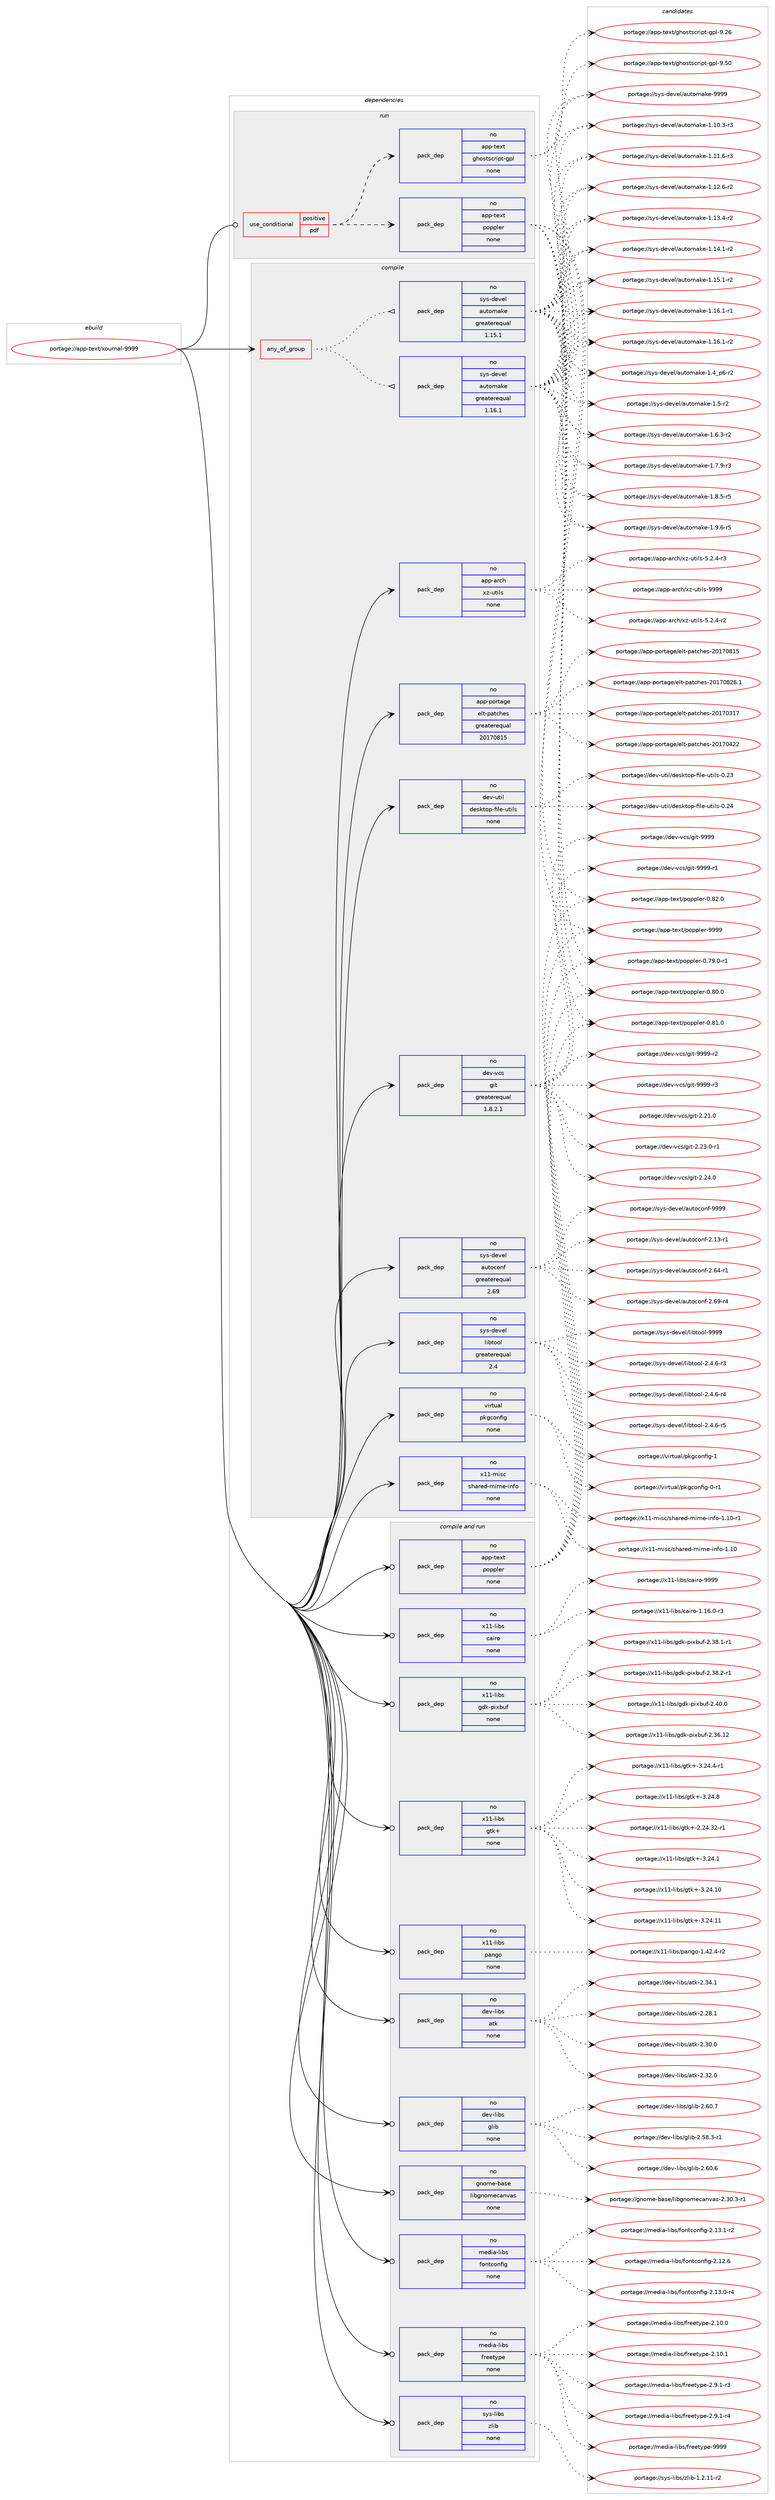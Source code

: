 digraph prolog {

# *************
# Graph options
# *************

newrank=true;
concentrate=true;
compound=true;
graph [rankdir=LR,fontname=Helvetica,fontsize=10,ranksep=1.5];#, ranksep=2.5, nodesep=0.2];
edge  [arrowhead=vee];
node  [fontname=Helvetica,fontsize=10];

# **********
# The ebuild
# **********

subgraph cluster_leftcol {
color=gray;
rank=same;
label=<<i>ebuild</i>>;
id [label="portage://app-text/xournal-9999", color=red, width=4, href="../app-text/xournal-9999.svg"];
}

# ****************
# The dependencies
# ****************

subgraph cluster_midcol {
color=gray;
label=<<i>dependencies</i>>;
subgraph cluster_compile {
fillcolor="#eeeeee";
style=filled;
label=<<i>compile</i>>;
subgraph any821 {
dependency48870 [label=<<TABLE BORDER="0" CELLBORDER="1" CELLSPACING="0" CELLPADDING="4"><TR><TD CELLPADDING="10">any_of_group</TD></TR></TABLE>>, shape=none, color=red];subgraph pack36369 {
dependency48871 [label=<<TABLE BORDER="0" CELLBORDER="1" CELLSPACING="0" CELLPADDING="4" WIDTH="220"><TR><TD ROWSPAN="6" CELLPADDING="30">pack_dep</TD></TR><TR><TD WIDTH="110">no</TD></TR><TR><TD>sys-devel</TD></TR><TR><TD>automake</TD></TR><TR><TD>greaterequal</TD></TR><TR><TD>1.16.1</TD></TR></TABLE>>, shape=none, color=blue];
}
dependency48870:e -> dependency48871:w [weight=20,style="dotted",arrowhead="oinv"];
subgraph pack36370 {
dependency48872 [label=<<TABLE BORDER="0" CELLBORDER="1" CELLSPACING="0" CELLPADDING="4" WIDTH="220"><TR><TD ROWSPAN="6" CELLPADDING="30">pack_dep</TD></TR><TR><TD WIDTH="110">no</TD></TR><TR><TD>sys-devel</TD></TR><TR><TD>automake</TD></TR><TR><TD>greaterequal</TD></TR><TR><TD>1.15.1</TD></TR></TABLE>>, shape=none, color=blue];
}
dependency48870:e -> dependency48872:w [weight=20,style="dotted",arrowhead="oinv"];
}
id:e -> dependency48870:w [weight=20,style="solid",arrowhead="vee"];
subgraph pack36371 {
dependency48873 [label=<<TABLE BORDER="0" CELLBORDER="1" CELLSPACING="0" CELLPADDING="4" WIDTH="220"><TR><TD ROWSPAN="6" CELLPADDING="30">pack_dep</TD></TR><TR><TD WIDTH="110">no</TD></TR><TR><TD>app-arch</TD></TR><TR><TD>xz-utils</TD></TR><TR><TD>none</TD></TR><TR><TD></TD></TR></TABLE>>, shape=none, color=blue];
}
id:e -> dependency48873:w [weight=20,style="solid",arrowhead="vee"];
subgraph pack36372 {
dependency48874 [label=<<TABLE BORDER="0" CELLBORDER="1" CELLSPACING="0" CELLPADDING="4" WIDTH="220"><TR><TD ROWSPAN="6" CELLPADDING="30">pack_dep</TD></TR><TR><TD WIDTH="110">no</TD></TR><TR><TD>app-portage</TD></TR><TR><TD>elt-patches</TD></TR><TR><TD>greaterequal</TD></TR><TR><TD>20170815</TD></TR></TABLE>>, shape=none, color=blue];
}
id:e -> dependency48874:w [weight=20,style="solid",arrowhead="vee"];
subgraph pack36373 {
dependency48875 [label=<<TABLE BORDER="0" CELLBORDER="1" CELLSPACING="0" CELLPADDING="4" WIDTH="220"><TR><TD ROWSPAN="6" CELLPADDING="30">pack_dep</TD></TR><TR><TD WIDTH="110">no</TD></TR><TR><TD>dev-util</TD></TR><TR><TD>desktop-file-utils</TD></TR><TR><TD>none</TD></TR><TR><TD></TD></TR></TABLE>>, shape=none, color=blue];
}
id:e -> dependency48875:w [weight=20,style="solid",arrowhead="vee"];
subgraph pack36374 {
dependency48876 [label=<<TABLE BORDER="0" CELLBORDER="1" CELLSPACING="0" CELLPADDING="4" WIDTH="220"><TR><TD ROWSPAN="6" CELLPADDING="30">pack_dep</TD></TR><TR><TD WIDTH="110">no</TD></TR><TR><TD>dev-vcs</TD></TR><TR><TD>git</TD></TR><TR><TD>greaterequal</TD></TR><TR><TD>1.8.2.1</TD></TR></TABLE>>, shape=none, color=blue];
}
id:e -> dependency48876:w [weight=20,style="solid",arrowhead="vee"];
subgraph pack36375 {
dependency48877 [label=<<TABLE BORDER="0" CELLBORDER="1" CELLSPACING="0" CELLPADDING="4" WIDTH="220"><TR><TD ROWSPAN="6" CELLPADDING="30">pack_dep</TD></TR><TR><TD WIDTH="110">no</TD></TR><TR><TD>sys-devel</TD></TR><TR><TD>autoconf</TD></TR><TR><TD>greaterequal</TD></TR><TR><TD>2.69</TD></TR></TABLE>>, shape=none, color=blue];
}
id:e -> dependency48877:w [weight=20,style="solid",arrowhead="vee"];
subgraph pack36376 {
dependency48878 [label=<<TABLE BORDER="0" CELLBORDER="1" CELLSPACING="0" CELLPADDING="4" WIDTH="220"><TR><TD ROWSPAN="6" CELLPADDING="30">pack_dep</TD></TR><TR><TD WIDTH="110">no</TD></TR><TR><TD>sys-devel</TD></TR><TR><TD>libtool</TD></TR><TR><TD>greaterequal</TD></TR><TR><TD>2.4</TD></TR></TABLE>>, shape=none, color=blue];
}
id:e -> dependency48878:w [weight=20,style="solid",arrowhead="vee"];
subgraph pack36377 {
dependency48879 [label=<<TABLE BORDER="0" CELLBORDER="1" CELLSPACING="0" CELLPADDING="4" WIDTH="220"><TR><TD ROWSPAN="6" CELLPADDING="30">pack_dep</TD></TR><TR><TD WIDTH="110">no</TD></TR><TR><TD>virtual</TD></TR><TR><TD>pkgconfig</TD></TR><TR><TD>none</TD></TR><TR><TD></TD></TR></TABLE>>, shape=none, color=blue];
}
id:e -> dependency48879:w [weight=20,style="solid",arrowhead="vee"];
subgraph pack36378 {
dependency48880 [label=<<TABLE BORDER="0" CELLBORDER="1" CELLSPACING="0" CELLPADDING="4" WIDTH="220"><TR><TD ROWSPAN="6" CELLPADDING="30">pack_dep</TD></TR><TR><TD WIDTH="110">no</TD></TR><TR><TD>x11-misc</TD></TR><TR><TD>shared-mime-info</TD></TR><TR><TD>none</TD></TR><TR><TD></TD></TR></TABLE>>, shape=none, color=blue];
}
id:e -> dependency48880:w [weight=20,style="solid",arrowhead="vee"];
}
subgraph cluster_compileandrun {
fillcolor="#eeeeee";
style=filled;
label=<<i>compile and run</i>>;
subgraph pack36379 {
dependency48881 [label=<<TABLE BORDER="0" CELLBORDER="1" CELLSPACING="0" CELLPADDING="4" WIDTH="220"><TR><TD ROWSPAN="6" CELLPADDING="30">pack_dep</TD></TR><TR><TD WIDTH="110">no</TD></TR><TR><TD>app-text</TD></TR><TR><TD>poppler</TD></TR><TR><TD>none</TD></TR><TR><TD></TD></TR></TABLE>>, shape=none, color=blue];
}
id:e -> dependency48881:w [weight=20,style="solid",arrowhead="odotvee"];
subgraph pack36380 {
dependency48882 [label=<<TABLE BORDER="0" CELLBORDER="1" CELLSPACING="0" CELLPADDING="4" WIDTH="220"><TR><TD ROWSPAN="6" CELLPADDING="30">pack_dep</TD></TR><TR><TD WIDTH="110">no</TD></TR><TR><TD>dev-libs</TD></TR><TR><TD>atk</TD></TR><TR><TD>none</TD></TR><TR><TD></TD></TR></TABLE>>, shape=none, color=blue];
}
id:e -> dependency48882:w [weight=20,style="solid",arrowhead="odotvee"];
subgraph pack36381 {
dependency48883 [label=<<TABLE BORDER="0" CELLBORDER="1" CELLSPACING="0" CELLPADDING="4" WIDTH="220"><TR><TD ROWSPAN="6" CELLPADDING="30">pack_dep</TD></TR><TR><TD WIDTH="110">no</TD></TR><TR><TD>dev-libs</TD></TR><TR><TD>glib</TD></TR><TR><TD>none</TD></TR><TR><TD></TD></TR></TABLE>>, shape=none, color=blue];
}
id:e -> dependency48883:w [weight=20,style="solid",arrowhead="odotvee"];
subgraph pack36382 {
dependency48884 [label=<<TABLE BORDER="0" CELLBORDER="1" CELLSPACING="0" CELLPADDING="4" WIDTH="220"><TR><TD ROWSPAN="6" CELLPADDING="30">pack_dep</TD></TR><TR><TD WIDTH="110">no</TD></TR><TR><TD>gnome-base</TD></TR><TR><TD>libgnomecanvas</TD></TR><TR><TD>none</TD></TR><TR><TD></TD></TR></TABLE>>, shape=none, color=blue];
}
id:e -> dependency48884:w [weight=20,style="solid",arrowhead="odotvee"];
subgraph pack36383 {
dependency48885 [label=<<TABLE BORDER="0" CELLBORDER="1" CELLSPACING="0" CELLPADDING="4" WIDTH="220"><TR><TD ROWSPAN="6" CELLPADDING="30">pack_dep</TD></TR><TR><TD WIDTH="110">no</TD></TR><TR><TD>media-libs</TD></TR><TR><TD>fontconfig</TD></TR><TR><TD>none</TD></TR><TR><TD></TD></TR></TABLE>>, shape=none, color=blue];
}
id:e -> dependency48885:w [weight=20,style="solid",arrowhead="odotvee"];
subgraph pack36384 {
dependency48886 [label=<<TABLE BORDER="0" CELLBORDER="1" CELLSPACING="0" CELLPADDING="4" WIDTH="220"><TR><TD ROWSPAN="6" CELLPADDING="30">pack_dep</TD></TR><TR><TD WIDTH="110">no</TD></TR><TR><TD>media-libs</TD></TR><TR><TD>freetype</TD></TR><TR><TD>none</TD></TR><TR><TD></TD></TR></TABLE>>, shape=none, color=blue];
}
id:e -> dependency48886:w [weight=20,style="solid",arrowhead="odotvee"];
subgraph pack36385 {
dependency48887 [label=<<TABLE BORDER="0" CELLBORDER="1" CELLSPACING="0" CELLPADDING="4" WIDTH="220"><TR><TD ROWSPAN="6" CELLPADDING="30">pack_dep</TD></TR><TR><TD WIDTH="110">no</TD></TR><TR><TD>sys-libs</TD></TR><TR><TD>zlib</TD></TR><TR><TD>none</TD></TR><TR><TD></TD></TR></TABLE>>, shape=none, color=blue];
}
id:e -> dependency48887:w [weight=20,style="solid",arrowhead="odotvee"];
subgraph pack36386 {
dependency48888 [label=<<TABLE BORDER="0" CELLBORDER="1" CELLSPACING="0" CELLPADDING="4" WIDTH="220"><TR><TD ROWSPAN="6" CELLPADDING="30">pack_dep</TD></TR><TR><TD WIDTH="110">no</TD></TR><TR><TD>x11-libs</TD></TR><TR><TD>cairo</TD></TR><TR><TD>none</TD></TR><TR><TD></TD></TR></TABLE>>, shape=none, color=blue];
}
id:e -> dependency48888:w [weight=20,style="solid",arrowhead="odotvee"];
subgraph pack36387 {
dependency48889 [label=<<TABLE BORDER="0" CELLBORDER="1" CELLSPACING="0" CELLPADDING="4" WIDTH="220"><TR><TD ROWSPAN="6" CELLPADDING="30">pack_dep</TD></TR><TR><TD WIDTH="110">no</TD></TR><TR><TD>x11-libs</TD></TR><TR><TD>gdk-pixbuf</TD></TR><TR><TD>none</TD></TR><TR><TD></TD></TR></TABLE>>, shape=none, color=blue];
}
id:e -> dependency48889:w [weight=20,style="solid",arrowhead="odotvee"];
subgraph pack36388 {
dependency48890 [label=<<TABLE BORDER="0" CELLBORDER="1" CELLSPACING="0" CELLPADDING="4" WIDTH="220"><TR><TD ROWSPAN="6" CELLPADDING="30">pack_dep</TD></TR><TR><TD WIDTH="110">no</TD></TR><TR><TD>x11-libs</TD></TR><TR><TD>gtk+</TD></TR><TR><TD>none</TD></TR><TR><TD></TD></TR></TABLE>>, shape=none, color=blue];
}
id:e -> dependency48890:w [weight=20,style="solid",arrowhead="odotvee"];
subgraph pack36389 {
dependency48891 [label=<<TABLE BORDER="0" CELLBORDER="1" CELLSPACING="0" CELLPADDING="4" WIDTH="220"><TR><TD ROWSPAN="6" CELLPADDING="30">pack_dep</TD></TR><TR><TD WIDTH="110">no</TD></TR><TR><TD>x11-libs</TD></TR><TR><TD>pango</TD></TR><TR><TD>none</TD></TR><TR><TD></TD></TR></TABLE>>, shape=none, color=blue];
}
id:e -> dependency48891:w [weight=20,style="solid",arrowhead="odotvee"];
}
subgraph cluster_run {
fillcolor="#eeeeee";
style=filled;
label=<<i>run</i>>;
subgraph cond11653 {
dependency48892 [label=<<TABLE BORDER="0" CELLBORDER="1" CELLSPACING="0" CELLPADDING="4"><TR><TD ROWSPAN="3" CELLPADDING="10">use_conditional</TD></TR><TR><TD>positive</TD></TR><TR><TD>pdf</TD></TR></TABLE>>, shape=none, color=red];
subgraph pack36390 {
dependency48893 [label=<<TABLE BORDER="0" CELLBORDER="1" CELLSPACING="0" CELLPADDING="4" WIDTH="220"><TR><TD ROWSPAN="6" CELLPADDING="30">pack_dep</TD></TR><TR><TD WIDTH="110">no</TD></TR><TR><TD>app-text</TD></TR><TR><TD>poppler</TD></TR><TR><TD>none</TD></TR><TR><TD></TD></TR></TABLE>>, shape=none, color=blue];
}
dependency48892:e -> dependency48893:w [weight=20,style="dashed",arrowhead="vee"];
subgraph pack36391 {
dependency48894 [label=<<TABLE BORDER="0" CELLBORDER="1" CELLSPACING="0" CELLPADDING="4" WIDTH="220"><TR><TD ROWSPAN="6" CELLPADDING="30">pack_dep</TD></TR><TR><TD WIDTH="110">no</TD></TR><TR><TD>app-text</TD></TR><TR><TD>ghostscript-gpl</TD></TR><TR><TD>none</TD></TR><TR><TD></TD></TR></TABLE>>, shape=none, color=blue];
}
dependency48892:e -> dependency48894:w [weight=20,style="dashed",arrowhead="vee"];
}
id:e -> dependency48892:w [weight=20,style="solid",arrowhead="odot"];
}
}

# **************
# The candidates
# **************

subgraph cluster_choices {
rank=same;
color=gray;
label=<<i>candidates</i>>;

subgraph choice36369 {
color=black;
nodesep=1;
choiceportage11512111545100101118101108479711711611110997107101454946494846514511451 [label="portage://sys-devel/automake-1.10.3-r3", color=red, width=4,href="../sys-devel/automake-1.10.3-r3.svg"];
choiceportage11512111545100101118101108479711711611110997107101454946494946544511451 [label="portage://sys-devel/automake-1.11.6-r3", color=red, width=4,href="../sys-devel/automake-1.11.6-r3.svg"];
choiceportage11512111545100101118101108479711711611110997107101454946495046544511450 [label="portage://sys-devel/automake-1.12.6-r2", color=red, width=4,href="../sys-devel/automake-1.12.6-r2.svg"];
choiceportage11512111545100101118101108479711711611110997107101454946495146524511450 [label="portage://sys-devel/automake-1.13.4-r2", color=red, width=4,href="../sys-devel/automake-1.13.4-r2.svg"];
choiceportage11512111545100101118101108479711711611110997107101454946495246494511450 [label="portage://sys-devel/automake-1.14.1-r2", color=red, width=4,href="../sys-devel/automake-1.14.1-r2.svg"];
choiceportage11512111545100101118101108479711711611110997107101454946495346494511450 [label="portage://sys-devel/automake-1.15.1-r2", color=red, width=4,href="../sys-devel/automake-1.15.1-r2.svg"];
choiceportage11512111545100101118101108479711711611110997107101454946495446494511449 [label="portage://sys-devel/automake-1.16.1-r1", color=red, width=4,href="../sys-devel/automake-1.16.1-r1.svg"];
choiceportage11512111545100101118101108479711711611110997107101454946495446494511450 [label="portage://sys-devel/automake-1.16.1-r2", color=red, width=4,href="../sys-devel/automake-1.16.1-r2.svg"];
choiceportage115121115451001011181011084797117116111109971071014549465295112544511450 [label="portage://sys-devel/automake-1.4_p6-r2", color=red, width=4,href="../sys-devel/automake-1.4_p6-r2.svg"];
choiceportage11512111545100101118101108479711711611110997107101454946534511450 [label="portage://sys-devel/automake-1.5-r2", color=red, width=4,href="../sys-devel/automake-1.5-r2.svg"];
choiceportage115121115451001011181011084797117116111109971071014549465446514511450 [label="portage://sys-devel/automake-1.6.3-r2", color=red, width=4,href="../sys-devel/automake-1.6.3-r2.svg"];
choiceportage115121115451001011181011084797117116111109971071014549465546574511451 [label="portage://sys-devel/automake-1.7.9-r3", color=red, width=4,href="../sys-devel/automake-1.7.9-r3.svg"];
choiceportage115121115451001011181011084797117116111109971071014549465646534511453 [label="portage://sys-devel/automake-1.8.5-r5", color=red, width=4,href="../sys-devel/automake-1.8.5-r5.svg"];
choiceportage115121115451001011181011084797117116111109971071014549465746544511453 [label="portage://sys-devel/automake-1.9.6-r5", color=red, width=4,href="../sys-devel/automake-1.9.6-r5.svg"];
choiceportage115121115451001011181011084797117116111109971071014557575757 [label="portage://sys-devel/automake-9999", color=red, width=4,href="../sys-devel/automake-9999.svg"];
dependency48871:e -> choiceportage11512111545100101118101108479711711611110997107101454946494846514511451:w [style=dotted,weight="100"];
dependency48871:e -> choiceportage11512111545100101118101108479711711611110997107101454946494946544511451:w [style=dotted,weight="100"];
dependency48871:e -> choiceportage11512111545100101118101108479711711611110997107101454946495046544511450:w [style=dotted,weight="100"];
dependency48871:e -> choiceportage11512111545100101118101108479711711611110997107101454946495146524511450:w [style=dotted,weight="100"];
dependency48871:e -> choiceportage11512111545100101118101108479711711611110997107101454946495246494511450:w [style=dotted,weight="100"];
dependency48871:e -> choiceportage11512111545100101118101108479711711611110997107101454946495346494511450:w [style=dotted,weight="100"];
dependency48871:e -> choiceportage11512111545100101118101108479711711611110997107101454946495446494511449:w [style=dotted,weight="100"];
dependency48871:e -> choiceportage11512111545100101118101108479711711611110997107101454946495446494511450:w [style=dotted,weight="100"];
dependency48871:e -> choiceportage115121115451001011181011084797117116111109971071014549465295112544511450:w [style=dotted,weight="100"];
dependency48871:e -> choiceportage11512111545100101118101108479711711611110997107101454946534511450:w [style=dotted,weight="100"];
dependency48871:e -> choiceportage115121115451001011181011084797117116111109971071014549465446514511450:w [style=dotted,weight="100"];
dependency48871:e -> choiceportage115121115451001011181011084797117116111109971071014549465546574511451:w [style=dotted,weight="100"];
dependency48871:e -> choiceportage115121115451001011181011084797117116111109971071014549465646534511453:w [style=dotted,weight="100"];
dependency48871:e -> choiceportage115121115451001011181011084797117116111109971071014549465746544511453:w [style=dotted,weight="100"];
dependency48871:e -> choiceportage115121115451001011181011084797117116111109971071014557575757:w [style=dotted,weight="100"];
}
subgraph choice36370 {
color=black;
nodesep=1;
choiceportage11512111545100101118101108479711711611110997107101454946494846514511451 [label="portage://sys-devel/automake-1.10.3-r3", color=red, width=4,href="../sys-devel/automake-1.10.3-r3.svg"];
choiceportage11512111545100101118101108479711711611110997107101454946494946544511451 [label="portage://sys-devel/automake-1.11.6-r3", color=red, width=4,href="../sys-devel/automake-1.11.6-r3.svg"];
choiceportage11512111545100101118101108479711711611110997107101454946495046544511450 [label="portage://sys-devel/automake-1.12.6-r2", color=red, width=4,href="../sys-devel/automake-1.12.6-r2.svg"];
choiceportage11512111545100101118101108479711711611110997107101454946495146524511450 [label="portage://sys-devel/automake-1.13.4-r2", color=red, width=4,href="../sys-devel/automake-1.13.4-r2.svg"];
choiceportage11512111545100101118101108479711711611110997107101454946495246494511450 [label="portage://sys-devel/automake-1.14.1-r2", color=red, width=4,href="../sys-devel/automake-1.14.1-r2.svg"];
choiceportage11512111545100101118101108479711711611110997107101454946495346494511450 [label="portage://sys-devel/automake-1.15.1-r2", color=red, width=4,href="../sys-devel/automake-1.15.1-r2.svg"];
choiceportage11512111545100101118101108479711711611110997107101454946495446494511449 [label="portage://sys-devel/automake-1.16.1-r1", color=red, width=4,href="../sys-devel/automake-1.16.1-r1.svg"];
choiceportage11512111545100101118101108479711711611110997107101454946495446494511450 [label="portage://sys-devel/automake-1.16.1-r2", color=red, width=4,href="../sys-devel/automake-1.16.1-r2.svg"];
choiceportage115121115451001011181011084797117116111109971071014549465295112544511450 [label="portage://sys-devel/automake-1.4_p6-r2", color=red, width=4,href="../sys-devel/automake-1.4_p6-r2.svg"];
choiceportage11512111545100101118101108479711711611110997107101454946534511450 [label="portage://sys-devel/automake-1.5-r2", color=red, width=4,href="../sys-devel/automake-1.5-r2.svg"];
choiceportage115121115451001011181011084797117116111109971071014549465446514511450 [label="portage://sys-devel/automake-1.6.3-r2", color=red, width=4,href="../sys-devel/automake-1.6.3-r2.svg"];
choiceportage115121115451001011181011084797117116111109971071014549465546574511451 [label="portage://sys-devel/automake-1.7.9-r3", color=red, width=4,href="../sys-devel/automake-1.7.9-r3.svg"];
choiceportage115121115451001011181011084797117116111109971071014549465646534511453 [label="portage://sys-devel/automake-1.8.5-r5", color=red, width=4,href="../sys-devel/automake-1.8.5-r5.svg"];
choiceportage115121115451001011181011084797117116111109971071014549465746544511453 [label="portage://sys-devel/automake-1.9.6-r5", color=red, width=4,href="../sys-devel/automake-1.9.6-r5.svg"];
choiceportage115121115451001011181011084797117116111109971071014557575757 [label="portage://sys-devel/automake-9999", color=red, width=4,href="../sys-devel/automake-9999.svg"];
dependency48872:e -> choiceportage11512111545100101118101108479711711611110997107101454946494846514511451:w [style=dotted,weight="100"];
dependency48872:e -> choiceportage11512111545100101118101108479711711611110997107101454946494946544511451:w [style=dotted,weight="100"];
dependency48872:e -> choiceportage11512111545100101118101108479711711611110997107101454946495046544511450:w [style=dotted,weight="100"];
dependency48872:e -> choiceportage11512111545100101118101108479711711611110997107101454946495146524511450:w [style=dotted,weight="100"];
dependency48872:e -> choiceportage11512111545100101118101108479711711611110997107101454946495246494511450:w [style=dotted,weight="100"];
dependency48872:e -> choiceportage11512111545100101118101108479711711611110997107101454946495346494511450:w [style=dotted,weight="100"];
dependency48872:e -> choiceportage11512111545100101118101108479711711611110997107101454946495446494511449:w [style=dotted,weight="100"];
dependency48872:e -> choiceportage11512111545100101118101108479711711611110997107101454946495446494511450:w [style=dotted,weight="100"];
dependency48872:e -> choiceportage115121115451001011181011084797117116111109971071014549465295112544511450:w [style=dotted,weight="100"];
dependency48872:e -> choiceportage11512111545100101118101108479711711611110997107101454946534511450:w [style=dotted,weight="100"];
dependency48872:e -> choiceportage115121115451001011181011084797117116111109971071014549465446514511450:w [style=dotted,weight="100"];
dependency48872:e -> choiceportage115121115451001011181011084797117116111109971071014549465546574511451:w [style=dotted,weight="100"];
dependency48872:e -> choiceportage115121115451001011181011084797117116111109971071014549465646534511453:w [style=dotted,weight="100"];
dependency48872:e -> choiceportage115121115451001011181011084797117116111109971071014549465746544511453:w [style=dotted,weight="100"];
dependency48872:e -> choiceportage115121115451001011181011084797117116111109971071014557575757:w [style=dotted,weight="100"];
}
subgraph choice36371 {
color=black;
nodesep=1;
choiceportage9711211245971149910447120122451171161051081154553465046524511450 [label="portage://app-arch/xz-utils-5.2.4-r2", color=red, width=4,href="../app-arch/xz-utils-5.2.4-r2.svg"];
choiceportage9711211245971149910447120122451171161051081154553465046524511451 [label="portage://app-arch/xz-utils-5.2.4-r3", color=red, width=4,href="../app-arch/xz-utils-5.2.4-r3.svg"];
choiceportage9711211245971149910447120122451171161051081154557575757 [label="portage://app-arch/xz-utils-9999", color=red, width=4,href="../app-arch/xz-utils-9999.svg"];
dependency48873:e -> choiceportage9711211245971149910447120122451171161051081154553465046524511450:w [style=dotted,weight="100"];
dependency48873:e -> choiceportage9711211245971149910447120122451171161051081154553465046524511451:w [style=dotted,weight="100"];
dependency48873:e -> choiceportage9711211245971149910447120122451171161051081154557575757:w [style=dotted,weight="100"];
}
subgraph choice36372 {
color=black;
nodesep=1;
choiceportage97112112451121111141169710310147101108116451129711699104101115455048495548514955 [label="portage://app-portage/elt-patches-20170317", color=red, width=4,href="../app-portage/elt-patches-20170317.svg"];
choiceportage97112112451121111141169710310147101108116451129711699104101115455048495548525050 [label="portage://app-portage/elt-patches-20170422", color=red, width=4,href="../app-portage/elt-patches-20170422.svg"];
choiceportage97112112451121111141169710310147101108116451129711699104101115455048495548564953 [label="portage://app-portage/elt-patches-20170815", color=red, width=4,href="../app-portage/elt-patches-20170815.svg"];
choiceportage971121124511211111411697103101471011081164511297116991041011154550484955485650544649 [label="portage://app-portage/elt-patches-20170826.1", color=red, width=4,href="../app-portage/elt-patches-20170826.1.svg"];
dependency48874:e -> choiceportage97112112451121111141169710310147101108116451129711699104101115455048495548514955:w [style=dotted,weight="100"];
dependency48874:e -> choiceportage97112112451121111141169710310147101108116451129711699104101115455048495548525050:w [style=dotted,weight="100"];
dependency48874:e -> choiceportage97112112451121111141169710310147101108116451129711699104101115455048495548564953:w [style=dotted,weight="100"];
dependency48874:e -> choiceportage971121124511211111411697103101471011081164511297116991041011154550484955485650544649:w [style=dotted,weight="100"];
}
subgraph choice36373 {
color=black;
nodesep=1;
choiceportage100101118451171161051084710010111510711611111245102105108101451171161051081154548465051 [label="portage://dev-util/desktop-file-utils-0.23", color=red, width=4,href="../dev-util/desktop-file-utils-0.23.svg"];
choiceportage100101118451171161051084710010111510711611111245102105108101451171161051081154548465052 [label="portage://dev-util/desktop-file-utils-0.24", color=red, width=4,href="../dev-util/desktop-file-utils-0.24.svg"];
dependency48875:e -> choiceportage100101118451171161051084710010111510711611111245102105108101451171161051081154548465051:w [style=dotted,weight="100"];
dependency48875:e -> choiceportage100101118451171161051084710010111510711611111245102105108101451171161051081154548465052:w [style=dotted,weight="100"];
}
subgraph choice36374 {
color=black;
nodesep=1;
choiceportage10010111845118991154710310511645504650494648 [label="portage://dev-vcs/git-2.21.0", color=red, width=4,href="../dev-vcs/git-2.21.0.svg"];
choiceportage100101118451189911547103105116455046505146484511449 [label="portage://dev-vcs/git-2.23.0-r1", color=red, width=4,href="../dev-vcs/git-2.23.0-r1.svg"];
choiceportage10010111845118991154710310511645504650524648 [label="portage://dev-vcs/git-2.24.0", color=red, width=4,href="../dev-vcs/git-2.24.0.svg"];
choiceportage1001011184511899115471031051164557575757 [label="portage://dev-vcs/git-9999", color=red, width=4,href="../dev-vcs/git-9999.svg"];
choiceportage10010111845118991154710310511645575757574511449 [label="portage://dev-vcs/git-9999-r1", color=red, width=4,href="../dev-vcs/git-9999-r1.svg"];
choiceportage10010111845118991154710310511645575757574511450 [label="portage://dev-vcs/git-9999-r2", color=red, width=4,href="../dev-vcs/git-9999-r2.svg"];
choiceportage10010111845118991154710310511645575757574511451 [label="portage://dev-vcs/git-9999-r3", color=red, width=4,href="../dev-vcs/git-9999-r3.svg"];
dependency48876:e -> choiceportage10010111845118991154710310511645504650494648:w [style=dotted,weight="100"];
dependency48876:e -> choiceportage100101118451189911547103105116455046505146484511449:w [style=dotted,weight="100"];
dependency48876:e -> choiceportage10010111845118991154710310511645504650524648:w [style=dotted,weight="100"];
dependency48876:e -> choiceportage1001011184511899115471031051164557575757:w [style=dotted,weight="100"];
dependency48876:e -> choiceportage10010111845118991154710310511645575757574511449:w [style=dotted,weight="100"];
dependency48876:e -> choiceportage10010111845118991154710310511645575757574511450:w [style=dotted,weight="100"];
dependency48876:e -> choiceportage10010111845118991154710310511645575757574511451:w [style=dotted,weight="100"];
}
subgraph choice36375 {
color=black;
nodesep=1;
choiceportage1151211154510010111810110847971171161119911111010245504649514511449 [label="portage://sys-devel/autoconf-2.13-r1", color=red, width=4,href="../sys-devel/autoconf-2.13-r1.svg"];
choiceportage1151211154510010111810110847971171161119911111010245504654524511449 [label="portage://sys-devel/autoconf-2.64-r1", color=red, width=4,href="../sys-devel/autoconf-2.64-r1.svg"];
choiceportage1151211154510010111810110847971171161119911111010245504654574511452 [label="portage://sys-devel/autoconf-2.69-r4", color=red, width=4,href="../sys-devel/autoconf-2.69-r4.svg"];
choiceportage115121115451001011181011084797117116111991111101024557575757 [label="portage://sys-devel/autoconf-9999", color=red, width=4,href="../sys-devel/autoconf-9999.svg"];
dependency48877:e -> choiceportage1151211154510010111810110847971171161119911111010245504649514511449:w [style=dotted,weight="100"];
dependency48877:e -> choiceportage1151211154510010111810110847971171161119911111010245504654524511449:w [style=dotted,weight="100"];
dependency48877:e -> choiceportage1151211154510010111810110847971171161119911111010245504654574511452:w [style=dotted,weight="100"];
dependency48877:e -> choiceportage115121115451001011181011084797117116111991111101024557575757:w [style=dotted,weight="100"];
}
subgraph choice36376 {
color=black;
nodesep=1;
choiceportage1151211154510010111810110847108105981161111111084550465246544511451 [label="portage://sys-devel/libtool-2.4.6-r3", color=red, width=4,href="../sys-devel/libtool-2.4.6-r3.svg"];
choiceportage1151211154510010111810110847108105981161111111084550465246544511452 [label="portage://sys-devel/libtool-2.4.6-r4", color=red, width=4,href="../sys-devel/libtool-2.4.6-r4.svg"];
choiceportage1151211154510010111810110847108105981161111111084550465246544511453 [label="portage://sys-devel/libtool-2.4.6-r5", color=red, width=4,href="../sys-devel/libtool-2.4.6-r5.svg"];
choiceportage1151211154510010111810110847108105981161111111084557575757 [label="portage://sys-devel/libtool-9999", color=red, width=4,href="../sys-devel/libtool-9999.svg"];
dependency48878:e -> choiceportage1151211154510010111810110847108105981161111111084550465246544511451:w [style=dotted,weight="100"];
dependency48878:e -> choiceportage1151211154510010111810110847108105981161111111084550465246544511452:w [style=dotted,weight="100"];
dependency48878:e -> choiceportage1151211154510010111810110847108105981161111111084550465246544511453:w [style=dotted,weight="100"];
dependency48878:e -> choiceportage1151211154510010111810110847108105981161111111084557575757:w [style=dotted,weight="100"];
}
subgraph choice36377 {
color=black;
nodesep=1;
choiceportage11810511411611797108471121071039911111010210510345484511449 [label="portage://virtual/pkgconfig-0-r1", color=red, width=4,href="../virtual/pkgconfig-0-r1.svg"];
choiceportage1181051141161179710847112107103991111101021051034549 [label="portage://virtual/pkgconfig-1", color=red, width=4,href="../virtual/pkgconfig-1.svg"];
dependency48879:e -> choiceportage11810511411611797108471121071039911111010210510345484511449:w [style=dotted,weight="100"];
dependency48879:e -> choiceportage1181051141161179710847112107103991111101021051034549:w [style=dotted,weight="100"];
}
subgraph choice36378 {
color=black;
nodesep=1;
choiceportage12049494510910511599471151049711410110045109105109101451051101021114549464948 [label="portage://x11-misc/shared-mime-info-1.10", color=red, width=4,href="../x11-misc/shared-mime-info-1.10.svg"];
choiceportage120494945109105115994711510497114101100451091051091014510511010211145494649484511449 [label="portage://x11-misc/shared-mime-info-1.10-r1", color=red, width=4,href="../x11-misc/shared-mime-info-1.10-r1.svg"];
dependency48880:e -> choiceportage12049494510910511599471151049711410110045109105109101451051101021114549464948:w [style=dotted,weight="100"];
dependency48880:e -> choiceportage120494945109105115994711510497114101100451091051091014510511010211145494649484511449:w [style=dotted,weight="100"];
}
subgraph choice36379 {
color=black;
nodesep=1;
choiceportage971121124511610112011647112111112112108101114454846555746484511449 [label="portage://app-text/poppler-0.79.0-r1", color=red, width=4,href="../app-text/poppler-0.79.0-r1.svg"];
choiceportage97112112451161011201164711211111211210810111445484656484648 [label="portage://app-text/poppler-0.80.0", color=red, width=4,href="../app-text/poppler-0.80.0.svg"];
choiceportage97112112451161011201164711211111211210810111445484656494648 [label="portage://app-text/poppler-0.81.0", color=red, width=4,href="../app-text/poppler-0.81.0.svg"];
choiceportage97112112451161011201164711211111211210810111445484656504648 [label="portage://app-text/poppler-0.82.0", color=red, width=4,href="../app-text/poppler-0.82.0.svg"];
choiceportage9711211245116101120116471121111121121081011144557575757 [label="portage://app-text/poppler-9999", color=red, width=4,href="../app-text/poppler-9999.svg"];
dependency48881:e -> choiceportage971121124511610112011647112111112112108101114454846555746484511449:w [style=dotted,weight="100"];
dependency48881:e -> choiceportage97112112451161011201164711211111211210810111445484656484648:w [style=dotted,weight="100"];
dependency48881:e -> choiceportage97112112451161011201164711211111211210810111445484656494648:w [style=dotted,weight="100"];
dependency48881:e -> choiceportage97112112451161011201164711211111211210810111445484656504648:w [style=dotted,weight="100"];
dependency48881:e -> choiceportage9711211245116101120116471121111121121081011144557575757:w [style=dotted,weight="100"];
}
subgraph choice36380 {
color=black;
nodesep=1;
choiceportage1001011184510810598115479711610745504650564649 [label="portage://dev-libs/atk-2.28.1", color=red, width=4,href="../dev-libs/atk-2.28.1.svg"];
choiceportage1001011184510810598115479711610745504651484648 [label="portage://dev-libs/atk-2.30.0", color=red, width=4,href="../dev-libs/atk-2.30.0.svg"];
choiceportage1001011184510810598115479711610745504651504648 [label="portage://dev-libs/atk-2.32.0", color=red, width=4,href="../dev-libs/atk-2.32.0.svg"];
choiceportage1001011184510810598115479711610745504651524649 [label="portage://dev-libs/atk-2.34.1", color=red, width=4,href="../dev-libs/atk-2.34.1.svg"];
dependency48882:e -> choiceportage1001011184510810598115479711610745504650564649:w [style=dotted,weight="100"];
dependency48882:e -> choiceportage1001011184510810598115479711610745504651484648:w [style=dotted,weight="100"];
dependency48882:e -> choiceportage1001011184510810598115479711610745504651504648:w [style=dotted,weight="100"];
dependency48882:e -> choiceportage1001011184510810598115479711610745504651524649:w [style=dotted,weight="100"];
}
subgraph choice36381 {
color=black;
nodesep=1;
choiceportage10010111845108105981154710310810598455046535646514511449 [label="portage://dev-libs/glib-2.58.3-r1", color=red, width=4,href="../dev-libs/glib-2.58.3-r1.svg"];
choiceportage1001011184510810598115471031081059845504654484654 [label="portage://dev-libs/glib-2.60.6", color=red, width=4,href="../dev-libs/glib-2.60.6.svg"];
choiceportage1001011184510810598115471031081059845504654484655 [label="portage://dev-libs/glib-2.60.7", color=red, width=4,href="../dev-libs/glib-2.60.7.svg"];
dependency48883:e -> choiceportage10010111845108105981154710310810598455046535646514511449:w [style=dotted,weight="100"];
dependency48883:e -> choiceportage1001011184510810598115471031081059845504654484654:w [style=dotted,weight="100"];
dependency48883:e -> choiceportage1001011184510810598115471031081059845504654484655:w [style=dotted,weight="100"];
}
subgraph choice36382 {
color=black;
nodesep=1;
choiceportage1031101111091014598971151014710810598103110111109101999711011897115455046514846514511449 [label="portage://gnome-base/libgnomecanvas-2.30.3-r1", color=red, width=4,href="../gnome-base/libgnomecanvas-2.30.3-r1.svg"];
dependency48884:e -> choiceportage1031101111091014598971151014710810598103110111109101999711011897115455046514846514511449:w [style=dotted,weight="100"];
}
subgraph choice36383 {
color=black;
nodesep=1;
choiceportage109101100105974510810598115471021111101169911111010210510345504649504654 [label="portage://media-libs/fontconfig-2.12.6", color=red, width=4,href="../media-libs/fontconfig-2.12.6.svg"];
choiceportage1091011001059745108105981154710211111011699111110102105103455046495146484511452 [label="portage://media-libs/fontconfig-2.13.0-r4", color=red, width=4,href="../media-libs/fontconfig-2.13.0-r4.svg"];
choiceportage1091011001059745108105981154710211111011699111110102105103455046495146494511450 [label="portage://media-libs/fontconfig-2.13.1-r2", color=red, width=4,href="../media-libs/fontconfig-2.13.1-r2.svg"];
dependency48885:e -> choiceportage109101100105974510810598115471021111101169911111010210510345504649504654:w [style=dotted,weight="100"];
dependency48885:e -> choiceportage1091011001059745108105981154710211111011699111110102105103455046495146484511452:w [style=dotted,weight="100"];
dependency48885:e -> choiceportage1091011001059745108105981154710211111011699111110102105103455046495146494511450:w [style=dotted,weight="100"];
}
subgraph choice36384 {
color=black;
nodesep=1;
choiceportage1091011001059745108105981154710211410110111612111210145504649484648 [label="portage://media-libs/freetype-2.10.0", color=red, width=4,href="../media-libs/freetype-2.10.0.svg"];
choiceportage1091011001059745108105981154710211410110111612111210145504649484649 [label="portage://media-libs/freetype-2.10.1", color=red, width=4,href="../media-libs/freetype-2.10.1.svg"];
choiceportage109101100105974510810598115471021141011011161211121014550465746494511451 [label="portage://media-libs/freetype-2.9.1-r3", color=red, width=4,href="../media-libs/freetype-2.9.1-r3.svg"];
choiceportage109101100105974510810598115471021141011011161211121014550465746494511452 [label="portage://media-libs/freetype-2.9.1-r4", color=red, width=4,href="../media-libs/freetype-2.9.1-r4.svg"];
choiceportage109101100105974510810598115471021141011011161211121014557575757 [label="portage://media-libs/freetype-9999", color=red, width=4,href="../media-libs/freetype-9999.svg"];
dependency48886:e -> choiceportage1091011001059745108105981154710211410110111612111210145504649484648:w [style=dotted,weight="100"];
dependency48886:e -> choiceportage1091011001059745108105981154710211410110111612111210145504649484649:w [style=dotted,weight="100"];
dependency48886:e -> choiceportage109101100105974510810598115471021141011011161211121014550465746494511451:w [style=dotted,weight="100"];
dependency48886:e -> choiceportage109101100105974510810598115471021141011011161211121014550465746494511452:w [style=dotted,weight="100"];
dependency48886:e -> choiceportage109101100105974510810598115471021141011011161211121014557575757:w [style=dotted,weight="100"];
}
subgraph choice36385 {
color=black;
nodesep=1;
choiceportage11512111545108105981154712210810598454946504649494511450 [label="portage://sys-libs/zlib-1.2.11-r2", color=red, width=4,href="../sys-libs/zlib-1.2.11-r2.svg"];
dependency48887:e -> choiceportage11512111545108105981154712210810598454946504649494511450:w [style=dotted,weight="100"];
}
subgraph choice36386 {
color=black;
nodesep=1;
choiceportage12049494510810598115479997105114111454946495446484511451 [label="portage://x11-libs/cairo-1.16.0-r3", color=red, width=4,href="../x11-libs/cairo-1.16.0-r3.svg"];
choiceportage120494945108105981154799971051141114557575757 [label="portage://x11-libs/cairo-9999", color=red, width=4,href="../x11-libs/cairo-9999.svg"];
dependency48888:e -> choiceportage12049494510810598115479997105114111454946495446484511451:w [style=dotted,weight="100"];
dependency48888:e -> choiceportage120494945108105981154799971051141114557575757:w [style=dotted,weight="100"];
}
subgraph choice36387 {
color=black;
nodesep=1;
choiceportage120494945108105981154710310010745112105120981171024550465154464950 [label="portage://x11-libs/gdk-pixbuf-2.36.12", color=red, width=4,href="../x11-libs/gdk-pixbuf-2.36.12.svg"];
choiceportage12049494510810598115471031001074511210512098117102455046515646494511449 [label="portage://x11-libs/gdk-pixbuf-2.38.1-r1", color=red, width=4,href="../x11-libs/gdk-pixbuf-2.38.1-r1.svg"];
choiceportage12049494510810598115471031001074511210512098117102455046515646504511449 [label="portage://x11-libs/gdk-pixbuf-2.38.2-r1", color=red, width=4,href="../x11-libs/gdk-pixbuf-2.38.2-r1.svg"];
choiceportage1204949451081059811547103100107451121051209811710245504652484648 [label="portage://x11-libs/gdk-pixbuf-2.40.0", color=red, width=4,href="../x11-libs/gdk-pixbuf-2.40.0.svg"];
dependency48889:e -> choiceportage120494945108105981154710310010745112105120981171024550465154464950:w [style=dotted,weight="100"];
dependency48889:e -> choiceportage12049494510810598115471031001074511210512098117102455046515646494511449:w [style=dotted,weight="100"];
dependency48889:e -> choiceportage12049494510810598115471031001074511210512098117102455046515646504511449:w [style=dotted,weight="100"];
dependency48889:e -> choiceportage1204949451081059811547103100107451121051209811710245504652484648:w [style=dotted,weight="100"];
}
subgraph choice36388 {
color=black;
nodesep=1;
choiceportage12049494510810598115471031161074345504650524651504511449 [label="portage://x11-libs/gtk+-2.24.32-r1", color=red, width=4,href="../x11-libs/gtk+-2.24.32-r1.svg"];
choiceportage12049494510810598115471031161074345514650524649 [label="portage://x11-libs/gtk+-3.24.1", color=red, width=4,href="../x11-libs/gtk+-3.24.1.svg"];
choiceportage1204949451081059811547103116107434551465052464948 [label="portage://x11-libs/gtk+-3.24.10", color=red, width=4,href="../x11-libs/gtk+-3.24.10.svg"];
choiceportage1204949451081059811547103116107434551465052464949 [label="portage://x11-libs/gtk+-3.24.11", color=red, width=4,href="../x11-libs/gtk+-3.24.11.svg"];
choiceportage120494945108105981154710311610743455146505246524511449 [label="portage://x11-libs/gtk+-3.24.4-r1", color=red, width=4,href="../x11-libs/gtk+-3.24.4-r1.svg"];
choiceportage12049494510810598115471031161074345514650524656 [label="portage://x11-libs/gtk+-3.24.8", color=red, width=4,href="../x11-libs/gtk+-3.24.8.svg"];
dependency48890:e -> choiceportage12049494510810598115471031161074345504650524651504511449:w [style=dotted,weight="100"];
dependency48890:e -> choiceportage12049494510810598115471031161074345514650524649:w [style=dotted,weight="100"];
dependency48890:e -> choiceportage1204949451081059811547103116107434551465052464948:w [style=dotted,weight="100"];
dependency48890:e -> choiceportage1204949451081059811547103116107434551465052464949:w [style=dotted,weight="100"];
dependency48890:e -> choiceportage120494945108105981154710311610743455146505246524511449:w [style=dotted,weight="100"];
dependency48890:e -> choiceportage12049494510810598115471031161074345514650524656:w [style=dotted,weight="100"];
}
subgraph choice36389 {
color=black;
nodesep=1;
choiceportage120494945108105981154711297110103111454946525046524511450 [label="portage://x11-libs/pango-1.42.4-r2", color=red, width=4,href="../x11-libs/pango-1.42.4-r2.svg"];
dependency48891:e -> choiceportage120494945108105981154711297110103111454946525046524511450:w [style=dotted,weight="100"];
}
subgraph choice36390 {
color=black;
nodesep=1;
choiceportage971121124511610112011647112111112112108101114454846555746484511449 [label="portage://app-text/poppler-0.79.0-r1", color=red, width=4,href="../app-text/poppler-0.79.0-r1.svg"];
choiceportage97112112451161011201164711211111211210810111445484656484648 [label="portage://app-text/poppler-0.80.0", color=red, width=4,href="../app-text/poppler-0.80.0.svg"];
choiceportage97112112451161011201164711211111211210810111445484656494648 [label="portage://app-text/poppler-0.81.0", color=red, width=4,href="../app-text/poppler-0.81.0.svg"];
choiceportage97112112451161011201164711211111211210810111445484656504648 [label="portage://app-text/poppler-0.82.0", color=red, width=4,href="../app-text/poppler-0.82.0.svg"];
choiceportage9711211245116101120116471121111121121081011144557575757 [label="portage://app-text/poppler-9999", color=red, width=4,href="../app-text/poppler-9999.svg"];
dependency48893:e -> choiceportage971121124511610112011647112111112112108101114454846555746484511449:w [style=dotted,weight="100"];
dependency48893:e -> choiceportage97112112451161011201164711211111211210810111445484656484648:w [style=dotted,weight="100"];
dependency48893:e -> choiceportage97112112451161011201164711211111211210810111445484656494648:w [style=dotted,weight="100"];
dependency48893:e -> choiceportage97112112451161011201164711211111211210810111445484656504648:w [style=dotted,weight="100"];
dependency48893:e -> choiceportage9711211245116101120116471121111121121081011144557575757:w [style=dotted,weight="100"];
}
subgraph choice36391 {
color=black;
nodesep=1;
choiceportage97112112451161011201164710310411111511611599114105112116451031121084557465054 [label="portage://app-text/ghostscript-gpl-9.26", color=red, width=4,href="../app-text/ghostscript-gpl-9.26.svg"];
choiceportage97112112451161011201164710310411111511611599114105112116451031121084557465348 [label="portage://app-text/ghostscript-gpl-9.50", color=red, width=4,href="../app-text/ghostscript-gpl-9.50.svg"];
dependency48894:e -> choiceportage97112112451161011201164710310411111511611599114105112116451031121084557465054:w [style=dotted,weight="100"];
dependency48894:e -> choiceportage97112112451161011201164710310411111511611599114105112116451031121084557465348:w [style=dotted,weight="100"];
}
}

}
